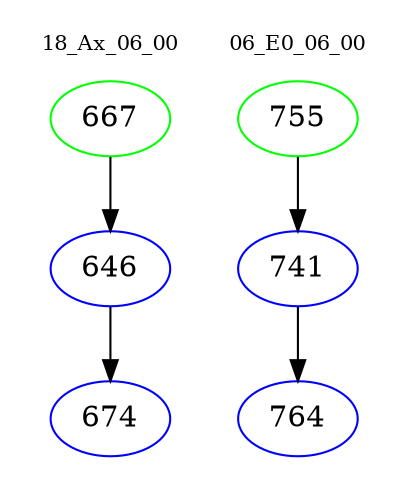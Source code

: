 digraph{
subgraph cluster_0 {
color = white
label = "18_Ax_06_00";
fontsize=10;
T0_667 [label="667", color="green"]
T0_667 -> T0_646 [color="black"]
T0_646 [label="646", color="blue"]
T0_646 -> T0_674 [color="black"]
T0_674 [label="674", color="blue"]
}
subgraph cluster_1 {
color = white
label = "06_E0_06_00";
fontsize=10;
T1_755 [label="755", color="green"]
T1_755 -> T1_741 [color="black"]
T1_741 [label="741", color="blue"]
T1_741 -> T1_764 [color="black"]
T1_764 [label="764", color="blue"]
}
}
